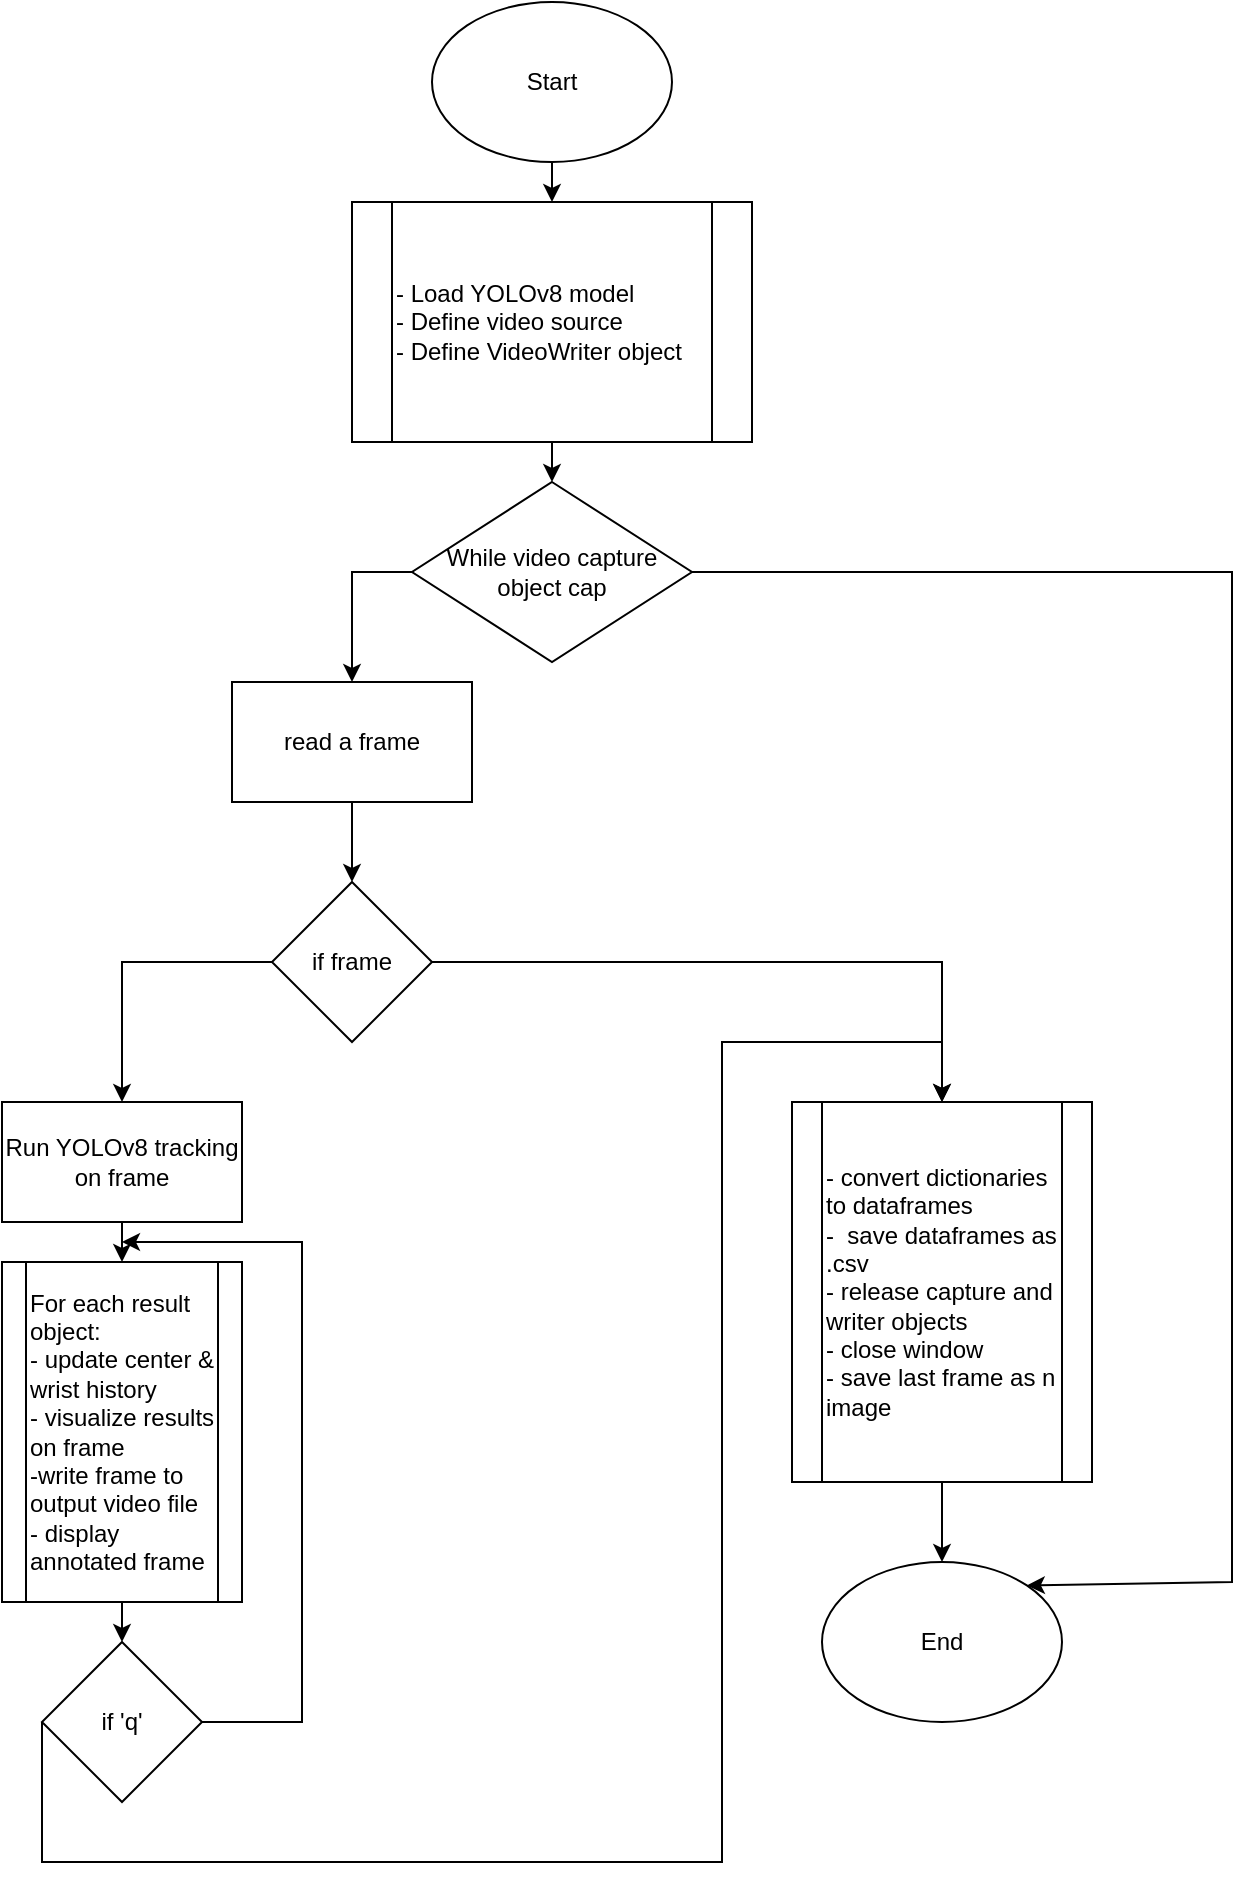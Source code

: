 <mxfile>
    <diagram id="50H21kOlYMiQG-s6je_O" name="Page-1">
        <mxGraphModel dx="1148" dy="657" grid="1" gridSize="10" guides="1" tooltips="1" connect="1" arrows="1" fold="1" page="1" pageScale="1" pageWidth="850" pageHeight="1100" math="0" shadow="0">
            <root>
                <mxCell id="0"/>
                <mxCell id="1" parent="0"/>
                <mxCell id="4" style="edgeStyle=none;html=1;exitX=0.5;exitY=1;exitDx=0;exitDy=0;entryX=0.5;entryY=0;entryDx=0;entryDy=0;" edge="1" parent="1" source="2" target="3">
                    <mxGeometry relative="1" as="geometry"/>
                </mxCell>
                <mxCell id="2" value="Start" style="ellipse;whiteSpace=wrap;html=1;" vertex="1" parent="1">
                    <mxGeometry x="275" y="50" width="120" height="80" as="geometry"/>
                </mxCell>
                <mxCell id="25" style="edgeStyle=none;rounded=0;html=1;exitX=0.5;exitY=1;exitDx=0;exitDy=0;entryX=0.5;entryY=0;entryDx=0;entryDy=0;" edge="1" parent="1" source="3" target="6">
                    <mxGeometry relative="1" as="geometry"/>
                </mxCell>
                <mxCell id="3" value="- Load YOLOv8 model&lt;br&gt;- Define video source&lt;br&gt;- Define VideoWriter object" style="shape=process;whiteSpace=wrap;html=1;backgroundOutline=1;align=left;" vertex="1" parent="1">
                    <mxGeometry x="235" y="150" width="200" height="120" as="geometry"/>
                </mxCell>
                <mxCell id="14" style="edgeStyle=none;html=1;exitX=0;exitY=0.5;exitDx=0;exitDy=0;entryX=0.5;entryY=0;entryDx=0;entryDy=0;rounded=0;" edge="1" parent="1" source="6" target="8">
                    <mxGeometry relative="1" as="geometry">
                        <Array as="points">
                            <mxPoint x="235" y="335"/>
                        </Array>
                    </mxGeometry>
                </mxCell>
                <mxCell id="26" style="edgeStyle=none;rounded=0;html=1;exitX=1;exitY=0.5;exitDx=0;exitDy=0;entryX=1;entryY=0;entryDx=0;entryDy=0;" edge="1" parent="1" source="6" target="23">
                    <mxGeometry relative="1" as="geometry">
                        <Array as="points">
                            <mxPoint x="675" y="335"/>
                            <mxPoint x="675" y="840"/>
                        </Array>
                    </mxGeometry>
                </mxCell>
                <mxCell id="6" value="While video capture object cap" style="rhombus;whiteSpace=wrap;html=1;" vertex="1" parent="1">
                    <mxGeometry x="265" y="290" width="140" height="90" as="geometry"/>
                </mxCell>
                <mxCell id="15" style="edgeStyle=none;rounded=0;html=1;exitX=0.5;exitY=1;exitDx=0;exitDy=0;entryX=0.5;entryY=0;entryDx=0;entryDy=0;" edge="1" parent="1" source="8" target="9">
                    <mxGeometry relative="1" as="geometry"/>
                </mxCell>
                <mxCell id="8" value="read a frame" style="rounded=0;whiteSpace=wrap;html=1;" vertex="1" parent="1">
                    <mxGeometry x="175" y="390" width="120" height="60" as="geometry"/>
                </mxCell>
                <mxCell id="20" style="edgeStyle=none;rounded=0;html=1;exitX=0;exitY=0.5;exitDx=0;exitDy=0;entryX=0.5;entryY=0;entryDx=0;entryDy=0;" edge="1" parent="1" source="9" target="10">
                    <mxGeometry relative="1" as="geometry">
                        <Array as="points">
                            <mxPoint x="120" y="530"/>
                        </Array>
                    </mxGeometry>
                </mxCell>
                <mxCell id="27" style="edgeStyle=none;rounded=0;html=1;exitX=1;exitY=0.5;exitDx=0;exitDy=0;entryX=0.5;entryY=0;entryDx=0;entryDy=0;" edge="1" parent="1" source="9" target="22">
                    <mxGeometry relative="1" as="geometry">
                        <Array as="points">
                            <mxPoint x="530" y="530"/>
                        </Array>
                    </mxGeometry>
                </mxCell>
                <mxCell id="9" value="if frame" style="rhombus;whiteSpace=wrap;html=1;" vertex="1" parent="1">
                    <mxGeometry x="195" y="490" width="80" height="80" as="geometry"/>
                </mxCell>
                <mxCell id="17" style="edgeStyle=none;rounded=0;html=1;exitX=0.5;exitY=1;exitDx=0;exitDy=0;entryX=0.5;entryY=0;entryDx=0;entryDy=0;" edge="1" parent="1" source="10" target="11">
                    <mxGeometry relative="1" as="geometry"/>
                </mxCell>
                <mxCell id="10" value="Run YOLOv8 tracking on frame" style="rounded=0;whiteSpace=wrap;html=1;" vertex="1" parent="1">
                    <mxGeometry x="60" y="600" width="120" height="60" as="geometry"/>
                </mxCell>
                <mxCell id="18" style="edgeStyle=none;rounded=0;html=1;exitX=0.5;exitY=1;exitDx=0;exitDy=0;" edge="1" parent="1" source="11" target="12">
                    <mxGeometry relative="1" as="geometry"/>
                </mxCell>
                <mxCell id="11" value="For each result object:&lt;br&gt;- update center &amp;amp; wrist history&lt;br&gt;- visualize results on frame&lt;br&gt;-write frame to output video file&lt;br&gt;- display annotated frame" style="shape=process;whiteSpace=wrap;html=1;backgroundOutline=1;align=left;" vertex="1" parent="1">
                    <mxGeometry x="60" y="680" width="120" height="170" as="geometry"/>
                </mxCell>
                <mxCell id="19" style="edgeStyle=none;rounded=0;html=1;exitX=1;exitY=0.5;exitDx=0;exitDy=0;" edge="1" parent="1" source="12">
                    <mxGeometry relative="1" as="geometry">
                        <mxPoint x="120" y="670" as="targetPoint"/>
                        <Array as="points">
                            <mxPoint x="210" y="910"/>
                            <mxPoint x="210" y="670"/>
                        </Array>
                    </mxGeometry>
                </mxCell>
                <mxCell id="28" style="edgeStyle=none;rounded=0;html=1;exitX=0;exitY=0.5;exitDx=0;exitDy=0;entryX=0.5;entryY=0;entryDx=0;entryDy=0;" edge="1" parent="1" source="12" target="22">
                    <mxGeometry relative="1" as="geometry">
                        <Array as="points">
                            <mxPoint x="80" y="980"/>
                            <mxPoint x="420" y="980"/>
                            <mxPoint x="420" y="570"/>
                            <mxPoint x="530" y="570"/>
                        </Array>
                    </mxGeometry>
                </mxCell>
                <mxCell id="12" value="if 'q'" style="rhombus;whiteSpace=wrap;html=1;" vertex="1" parent="1">
                    <mxGeometry x="80" y="870" width="80" height="80" as="geometry"/>
                </mxCell>
                <mxCell id="24" style="edgeStyle=none;rounded=0;html=1;exitX=0.5;exitY=1;exitDx=0;exitDy=0;entryX=0.5;entryY=0;entryDx=0;entryDy=0;" edge="1" parent="1" source="22" target="23">
                    <mxGeometry relative="1" as="geometry"/>
                </mxCell>
                <mxCell id="22" value="- convert dictionaries to dataframes&lt;br&gt;-&amp;nbsp; save dataframes as .csv&lt;br&gt;- release capture and writer objects&lt;br&gt;- close window&lt;br&gt;- save last frame as n image" style="shape=process;whiteSpace=wrap;html=1;backgroundOutline=1;align=left;" vertex="1" parent="1">
                    <mxGeometry x="455" y="600" width="150" height="190" as="geometry"/>
                </mxCell>
                <mxCell id="23" value="End" style="ellipse;whiteSpace=wrap;html=1;" vertex="1" parent="1">
                    <mxGeometry x="470" y="830" width="120" height="80" as="geometry"/>
                </mxCell>
            </root>
        </mxGraphModel>
    </diagram>
</mxfile>